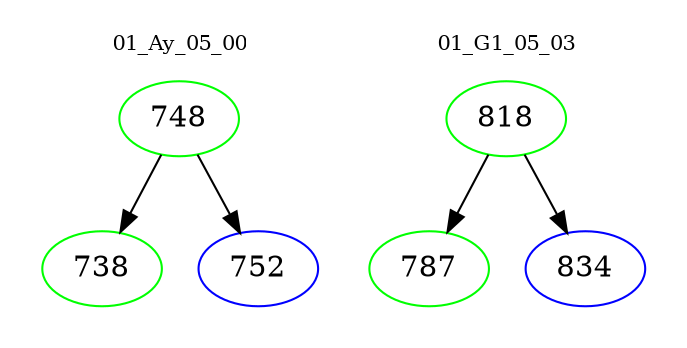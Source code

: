 digraph{
subgraph cluster_0 {
color = white
label = "01_Ay_05_00";
fontsize=10;
T0_748 [label="748", color="green"]
T0_748 -> T0_738 [color="black"]
T0_738 [label="738", color="green"]
T0_748 -> T0_752 [color="black"]
T0_752 [label="752", color="blue"]
}
subgraph cluster_1 {
color = white
label = "01_G1_05_03";
fontsize=10;
T1_818 [label="818", color="green"]
T1_818 -> T1_787 [color="black"]
T1_787 [label="787", color="green"]
T1_818 -> T1_834 [color="black"]
T1_834 [label="834", color="blue"]
}
}
